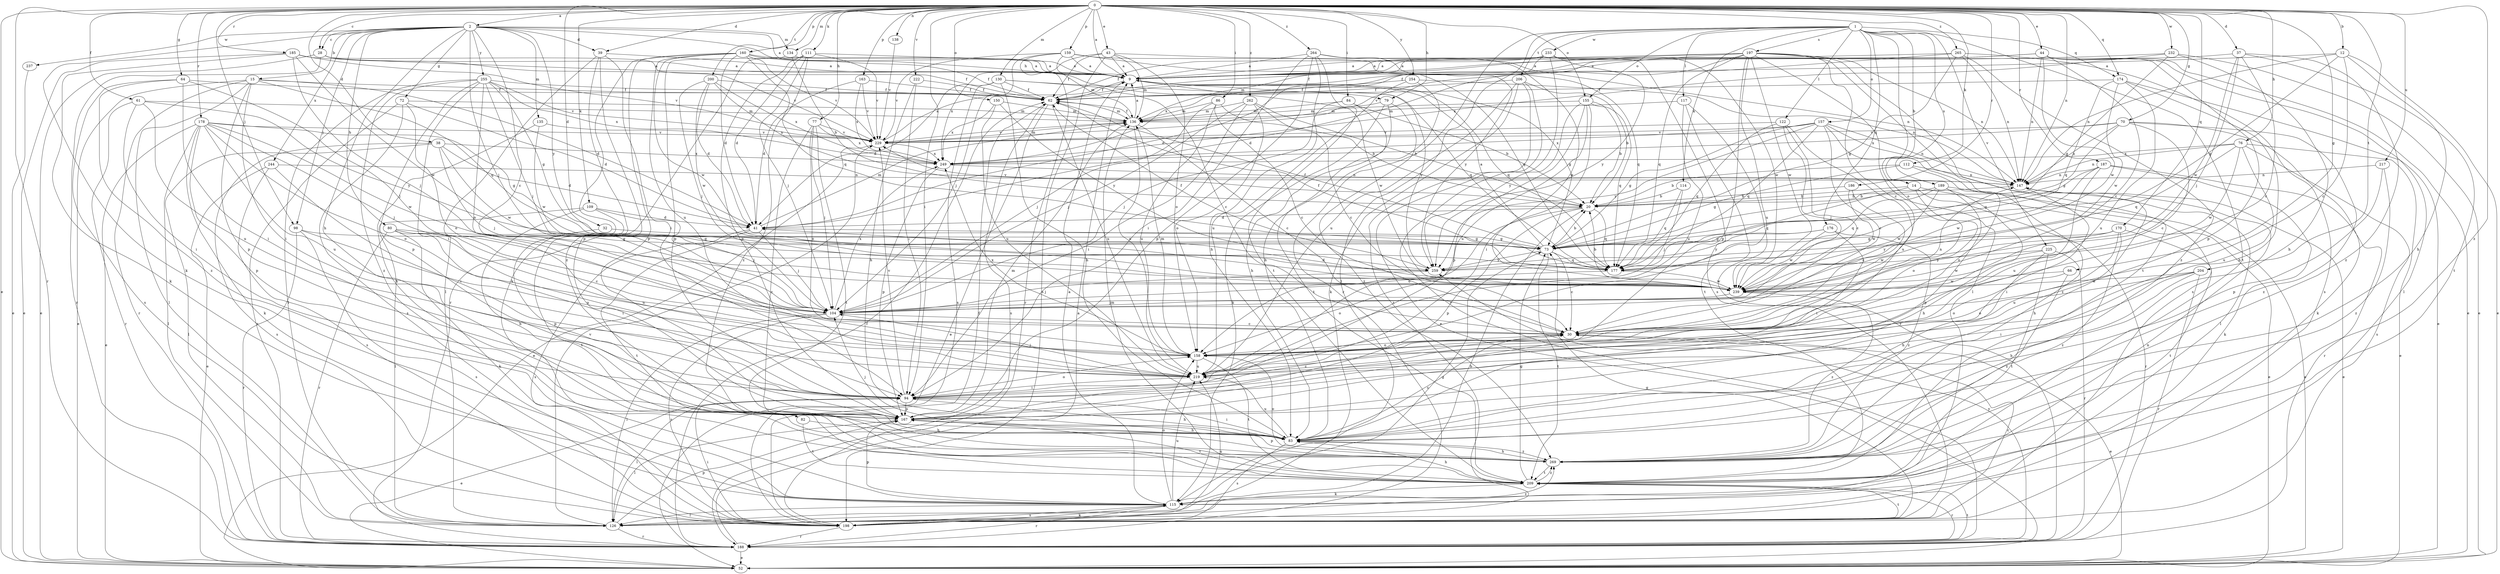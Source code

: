 strict digraph  {
0;
1;
2;
9;
12;
14;
15;
20;
28;
30;
32;
37;
38;
39;
41;
43;
44;
52;
61;
62;
64;
66;
70;
72;
73;
76;
77;
79;
80;
82;
83;
84;
86;
94;
98;
104;
109;
111;
112;
114;
115;
117;
122;
126;
130;
134;
135;
136;
138;
147;
150;
155;
157;
158;
159;
160;
163;
167;
170;
174;
176;
177;
178;
185;
186;
187;
188;
189;
197;
198;
200;
204;
206;
209;
217;
219;
222;
225;
229;
232;
233;
237;
239;
244;
249;
254;
255;
259;
262;
264;
265;
269;
0 -> 2  [label=a];
0 -> 9  [label=a];
0 -> 12  [label=b];
0 -> 28  [label=c];
0 -> 32  [label=d];
0 -> 37  [label=d];
0 -> 38  [label=d];
0 -> 39  [label=d];
0 -> 43  [label=e];
0 -> 44  [label=e];
0 -> 52  [label=e];
0 -> 61  [label=f];
0 -> 64  [label=g];
0 -> 66  [label=g];
0 -> 70  [label=g];
0 -> 76  [label=h];
0 -> 77  [label=h];
0 -> 79  [label=h];
0 -> 84  [label=i];
0 -> 86  [label=i];
0 -> 94  [label=i];
0 -> 98  [label=j];
0 -> 109  [label=k];
0 -> 111  [label=k];
0 -> 112  [label=k];
0 -> 130  [label=m];
0 -> 134  [label=m];
0 -> 138  [label=n];
0 -> 147  [label=n];
0 -> 150  [label=o];
0 -> 155  [label=o];
0 -> 159  [label=p];
0 -> 160  [label=p];
0 -> 163  [label=p];
0 -> 170  [label=q];
0 -> 174  [label=q];
0 -> 178  [label=r];
0 -> 185  [label=r];
0 -> 186  [label=r];
0 -> 187  [label=r];
0 -> 188  [label=r];
0 -> 200  [label=t];
0 -> 204  [label=t];
0 -> 217  [label=u];
0 -> 222  [label=v];
0 -> 232  [label=w];
0 -> 254  [label=y];
0 -> 262  [label=z];
0 -> 264  [label=z];
0 -> 265  [label=z];
0 -> 269  [label=z];
1 -> 14  [label=b];
1 -> 114  [label=k];
1 -> 117  [label=l];
1 -> 122  [label=l];
1 -> 126  [label=l];
1 -> 155  [label=o];
1 -> 157  [label=o];
1 -> 158  [label=o];
1 -> 174  [label=q];
1 -> 176  [label=q];
1 -> 188  [label=r];
1 -> 189  [label=s];
1 -> 197  [label=s];
1 -> 206  [label=t];
1 -> 209  [label=t];
1 -> 225  [label=v];
1 -> 233  [label=w];
2 -> 9  [label=a];
2 -> 15  [label=b];
2 -> 28  [label=c];
2 -> 30  [label=c];
2 -> 39  [label=d];
2 -> 72  [label=g];
2 -> 79  [label=h];
2 -> 80  [label=h];
2 -> 82  [label=h];
2 -> 98  [label=j];
2 -> 104  [label=j];
2 -> 115  [label=k];
2 -> 134  [label=m];
2 -> 135  [label=m];
2 -> 237  [label=w];
2 -> 244  [label=x];
2 -> 255  [label=y];
2 -> 259  [label=y];
9 -> 62  [label=f];
9 -> 73  [label=g];
9 -> 177  [label=q];
9 -> 239  [label=w];
9 -> 259  [label=y];
12 -> 9  [label=a];
12 -> 30  [label=c];
12 -> 52  [label=e];
12 -> 73  [label=g];
12 -> 83  [label=h];
12 -> 147  [label=n];
14 -> 20  [label=b];
14 -> 52  [label=e];
14 -> 158  [label=o];
14 -> 177  [label=q];
14 -> 188  [label=r];
15 -> 41  [label=d];
15 -> 52  [label=e];
15 -> 62  [label=f];
15 -> 94  [label=i];
15 -> 126  [label=l];
15 -> 167  [label=p];
15 -> 177  [label=q];
15 -> 188  [label=r];
20 -> 41  [label=d];
20 -> 158  [label=o];
20 -> 167  [label=p];
20 -> 177  [label=q];
20 -> 229  [label=v];
28 -> 9  [label=a];
28 -> 52  [label=e];
28 -> 62  [label=f];
28 -> 188  [label=r];
28 -> 229  [label=v];
30 -> 52  [label=e];
30 -> 158  [label=o];
32 -> 73  [label=g];
32 -> 167  [label=p];
37 -> 9  [label=a];
37 -> 30  [label=c];
37 -> 104  [label=j];
37 -> 209  [label=t];
37 -> 239  [label=w];
37 -> 269  [label=z];
38 -> 41  [label=d];
38 -> 104  [label=j];
38 -> 126  [label=l];
38 -> 198  [label=s];
38 -> 239  [label=w];
38 -> 249  [label=x];
39 -> 9  [label=a];
39 -> 94  [label=i];
39 -> 126  [label=l];
39 -> 167  [label=p];
39 -> 269  [label=z];
41 -> 73  [label=g];
41 -> 104  [label=j];
41 -> 136  [label=m];
41 -> 198  [label=s];
41 -> 209  [label=t];
43 -> 9  [label=a];
43 -> 62  [label=f];
43 -> 136  [label=m];
43 -> 158  [label=o];
43 -> 177  [label=q];
43 -> 198  [label=s];
43 -> 249  [label=x];
44 -> 9  [label=a];
44 -> 30  [label=c];
44 -> 52  [label=e];
44 -> 62  [label=f];
44 -> 126  [label=l];
44 -> 147  [label=n];
44 -> 167  [label=p];
44 -> 239  [label=w];
61 -> 94  [label=i];
61 -> 136  [label=m];
61 -> 188  [label=r];
61 -> 219  [label=u];
61 -> 259  [label=y];
62 -> 52  [label=e];
62 -> 136  [label=m];
62 -> 198  [label=s];
62 -> 219  [label=u];
64 -> 62  [label=f];
64 -> 94  [label=i];
64 -> 104  [label=j];
64 -> 198  [label=s];
64 -> 269  [label=z];
66 -> 158  [label=o];
66 -> 239  [label=w];
66 -> 269  [label=z];
70 -> 30  [label=c];
70 -> 73  [label=g];
70 -> 115  [label=k];
70 -> 147  [label=n];
70 -> 229  [label=v];
70 -> 249  [label=x];
70 -> 269  [label=z];
72 -> 41  [label=d];
72 -> 136  [label=m];
72 -> 158  [label=o];
72 -> 188  [label=r];
72 -> 198  [label=s];
73 -> 9  [label=a];
73 -> 20  [label=b];
73 -> 30  [label=c];
73 -> 62  [label=f];
73 -> 177  [label=q];
73 -> 209  [label=t];
73 -> 259  [label=y];
76 -> 52  [label=e];
76 -> 147  [label=n];
76 -> 177  [label=q];
76 -> 198  [label=s];
76 -> 219  [label=u];
76 -> 239  [label=w];
76 -> 249  [label=x];
77 -> 104  [label=j];
77 -> 158  [label=o];
77 -> 209  [label=t];
77 -> 229  [label=v];
77 -> 249  [label=x];
77 -> 269  [label=z];
79 -> 83  [label=h];
79 -> 115  [label=k];
79 -> 136  [label=m];
79 -> 269  [label=z];
80 -> 30  [label=c];
80 -> 73  [label=g];
80 -> 94  [label=i];
80 -> 115  [label=k];
80 -> 188  [label=r];
80 -> 219  [label=u];
82 -> 83  [label=h];
82 -> 209  [label=t];
83 -> 30  [label=c];
83 -> 94  [label=i];
83 -> 104  [label=j];
83 -> 198  [label=s];
83 -> 219  [label=u];
83 -> 269  [label=z];
84 -> 20  [label=b];
84 -> 104  [label=j];
84 -> 136  [label=m];
84 -> 209  [label=t];
86 -> 20  [label=b];
86 -> 30  [label=c];
86 -> 104  [label=j];
86 -> 136  [label=m];
86 -> 219  [label=u];
94 -> 30  [label=c];
94 -> 52  [label=e];
94 -> 83  [label=h];
94 -> 126  [label=l];
94 -> 158  [label=o];
94 -> 167  [label=p];
94 -> 229  [label=v];
98 -> 73  [label=g];
98 -> 188  [label=r];
98 -> 198  [label=s];
98 -> 219  [label=u];
104 -> 30  [label=c];
104 -> 126  [label=l];
104 -> 147  [label=n];
104 -> 198  [label=s];
104 -> 249  [label=x];
109 -> 41  [label=d];
109 -> 83  [label=h];
109 -> 104  [label=j];
109 -> 126  [label=l];
109 -> 209  [label=t];
111 -> 9  [label=a];
111 -> 41  [label=d];
111 -> 104  [label=j];
111 -> 167  [label=p];
111 -> 188  [label=r];
111 -> 229  [label=v];
111 -> 269  [label=z];
112 -> 20  [label=b];
112 -> 73  [label=g];
112 -> 147  [label=n];
112 -> 158  [label=o];
114 -> 20  [label=b];
114 -> 104  [label=j];
114 -> 177  [label=q];
115 -> 9  [label=a];
115 -> 73  [label=g];
115 -> 126  [label=l];
115 -> 147  [label=n];
115 -> 158  [label=o];
115 -> 167  [label=p];
115 -> 188  [label=r];
115 -> 198  [label=s];
115 -> 219  [label=u];
117 -> 136  [label=m];
117 -> 188  [label=r];
117 -> 209  [label=t];
117 -> 219  [label=u];
122 -> 30  [label=c];
122 -> 104  [label=j];
122 -> 177  [label=q];
122 -> 219  [label=u];
122 -> 229  [label=v];
126 -> 20  [label=b];
126 -> 167  [label=p];
126 -> 188  [label=r];
126 -> 229  [label=v];
126 -> 269  [label=z];
130 -> 30  [label=c];
130 -> 41  [label=d];
130 -> 62  [label=f];
130 -> 83  [label=h];
130 -> 177  [label=q];
130 -> 198  [label=s];
134 -> 9  [label=a];
134 -> 20  [label=b];
134 -> 167  [label=p];
135 -> 83  [label=h];
135 -> 229  [label=v];
135 -> 239  [label=w];
136 -> 9  [label=a];
136 -> 30  [label=c];
136 -> 62  [label=f];
136 -> 158  [label=o];
136 -> 229  [label=v];
138 -> 229  [label=v];
147 -> 20  [label=b];
147 -> 52  [label=e];
147 -> 83  [label=h];
147 -> 94  [label=i];
150 -> 136  [label=m];
150 -> 219  [label=u];
150 -> 249  [label=x];
150 -> 259  [label=y];
155 -> 20  [label=b];
155 -> 94  [label=i];
155 -> 136  [label=m];
155 -> 167  [label=p];
155 -> 177  [label=q];
155 -> 219  [label=u];
155 -> 259  [label=y];
157 -> 30  [label=c];
157 -> 73  [label=g];
157 -> 126  [label=l];
157 -> 147  [label=n];
157 -> 177  [label=q];
157 -> 229  [label=v];
157 -> 249  [label=x];
157 -> 259  [label=y];
157 -> 269  [label=z];
158 -> 136  [label=m];
158 -> 209  [label=t];
158 -> 219  [label=u];
158 -> 249  [label=x];
159 -> 9  [label=a];
159 -> 104  [label=j];
159 -> 136  [label=m];
159 -> 147  [label=n];
159 -> 177  [label=q];
159 -> 188  [label=r];
159 -> 229  [label=v];
160 -> 9  [label=a];
160 -> 41  [label=d];
160 -> 62  [label=f];
160 -> 115  [label=k];
160 -> 167  [label=p];
160 -> 177  [label=q];
160 -> 219  [label=u];
160 -> 229  [label=v];
160 -> 239  [label=w];
163 -> 41  [label=d];
163 -> 62  [label=f];
163 -> 229  [label=v];
163 -> 249  [label=x];
167 -> 83  [label=h];
167 -> 126  [label=l];
167 -> 136  [label=m];
167 -> 209  [label=t];
170 -> 73  [label=g];
170 -> 209  [label=t];
170 -> 219  [label=u];
170 -> 239  [label=w];
170 -> 259  [label=y];
170 -> 269  [label=z];
174 -> 52  [label=e];
174 -> 62  [label=f];
174 -> 83  [label=h];
174 -> 177  [label=q];
174 -> 219  [label=u];
174 -> 239  [label=w];
176 -> 73  [label=g];
176 -> 94  [label=i];
176 -> 239  [label=w];
176 -> 259  [label=y];
176 -> 269  [label=z];
177 -> 62  [label=f];
177 -> 158  [label=o];
177 -> 239  [label=w];
178 -> 52  [label=e];
178 -> 73  [label=g];
178 -> 104  [label=j];
178 -> 115  [label=k];
178 -> 126  [label=l];
178 -> 158  [label=o];
178 -> 167  [label=p];
178 -> 219  [label=u];
178 -> 229  [label=v];
178 -> 239  [label=w];
185 -> 9  [label=a];
185 -> 52  [label=e];
185 -> 104  [label=j];
185 -> 115  [label=k];
185 -> 229  [label=v];
185 -> 239  [label=w];
186 -> 20  [label=b];
186 -> 30  [label=c];
186 -> 239  [label=w];
187 -> 73  [label=g];
187 -> 115  [label=k];
187 -> 147  [label=n];
187 -> 188  [label=r];
187 -> 219  [label=u];
187 -> 239  [label=w];
188 -> 9  [label=a];
188 -> 52  [label=e];
188 -> 62  [label=f];
188 -> 209  [label=t];
188 -> 259  [label=y];
189 -> 20  [label=b];
189 -> 52  [label=e];
189 -> 83  [label=h];
189 -> 167  [label=p];
189 -> 177  [label=q];
189 -> 239  [label=w];
197 -> 9  [label=a];
197 -> 30  [label=c];
197 -> 41  [label=d];
197 -> 62  [label=f];
197 -> 126  [label=l];
197 -> 147  [label=n];
197 -> 167  [label=p];
197 -> 177  [label=q];
197 -> 198  [label=s];
197 -> 209  [label=t];
197 -> 219  [label=u];
197 -> 239  [label=w];
197 -> 249  [label=x];
198 -> 30  [label=c];
198 -> 62  [label=f];
198 -> 73  [label=g];
198 -> 94  [label=i];
198 -> 115  [label=k];
198 -> 188  [label=r];
198 -> 209  [label=t];
198 -> 219  [label=u];
200 -> 41  [label=d];
200 -> 62  [label=f];
200 -> 104  [label=j];
200 -> 147  [label=n];
200 -> 239  [label=w];
200 -> 249  [label=x];
204 -> 83  [label=h];
204 -> 94  [label=i];
204 -> 158  [label=o];
204 -> 188  [label=r];
204 -> 239  [label=w];
206 -> 20  [label=b];
206 -> 52  [label=e];
206 -> 62  [label=f];
206 -> 115  [label=k];
206 -> 198  [label=s];
206 -> 219  [label=u];
209 -> 73  [label=g];
209 -> 83  [label=h];
209 -> 115  [label=k];
209 -> 136  [label=m];
209 -> 188  [label=r];
209 -> 269  [label=z];
217 -> 147  [label=n];
217 -> 167  [label=p];
217 -> 269  [label=z];
219 -> 94  [label=i];
219 -> 104  [label=j];
222 -> 62  [label=f];
222 -> 83  [label=h];
222 -> 94  [label=i];
225 -> 83  [label=h];
225 -> 188  [label=r];
225 -> 209  [label=t];
225 -> 239  [label=w];
225 -> 259  [label=y];
229 -> 9  [label=a];
229 -> 52  [label=e];
229 -> 136  [label=m];
229 -> 249  [label=x];
232 -> 9  [label=a];
232 -> 52  [label=e];
232 -> 73  [label=g];
232 -> 83  [label=h];
232 -> 249  [label=x];
233 -> 9  [label=a];
233 -> 41  [label=d];
233 -> 62  [label=f];
233 -> 136  [label=m];
233 -> 188  [label=r];
233 -> 198  [label=s];
233 -> 239  [label=w];
233 -> 259  [label=y];
237 -> 52  [label=e];
239 -> 20  [label=b];
239 -> 41  [label=d];
239 -> 104  [label=j];
239 -> 269  [label=z];
244 -> 52  [label=e];
244 -> 94  [label=i];
244 -> 147  [label=n];
244 -> 198  [label=s];
249 -> 147  [label=n];
249 -> 167  [label=p];
254 -> 62  [label=f];
254 -> 83  [label=h];
254 -> 147  [label=n];
254 -> 219  [label=u];
255 -> 62  [label=f];
255 -> 73  [label=g];
255 -> 94  [label=i];
255 -> 104  [label=j];
255 -> 126  [label=l];
255 -> 158  [label=o];
255 -> 167  [label=p];
255 -> 229  [label=v];
255 -> 249  [label=x];
255 -> 269  [label=z];
259 -> 62  [label=f];
259 -> 104  [label=j];
262 -> 20  [label=b];
262 -> 30  [label=c];
262 -> 94  [label=i];
262 -> 104  [label=j];
262 -> 136  [label=m];
262 -> 158  [label=o];
264 -> 9  [label=a];
264 -> 83  [label=h];
264 -> 94  [label=i];
264 -> 167  [label=p];
264 -> 209  [label=t];
264 -> 239  [label=w];
264 -> 259  [label=y];
265 -> 9  [label=a];
265 -> 73  [label=g];
265 -> 147  [label=n];
265 -> 198  [label=s];
265 -> 229  [label=v];
265 -> 269  [label=z];
269 -> 83  [label=h];
269 -> 158  [label=o];
269 -> 167  [label=p];
269 -> 209  [label=t];
}
